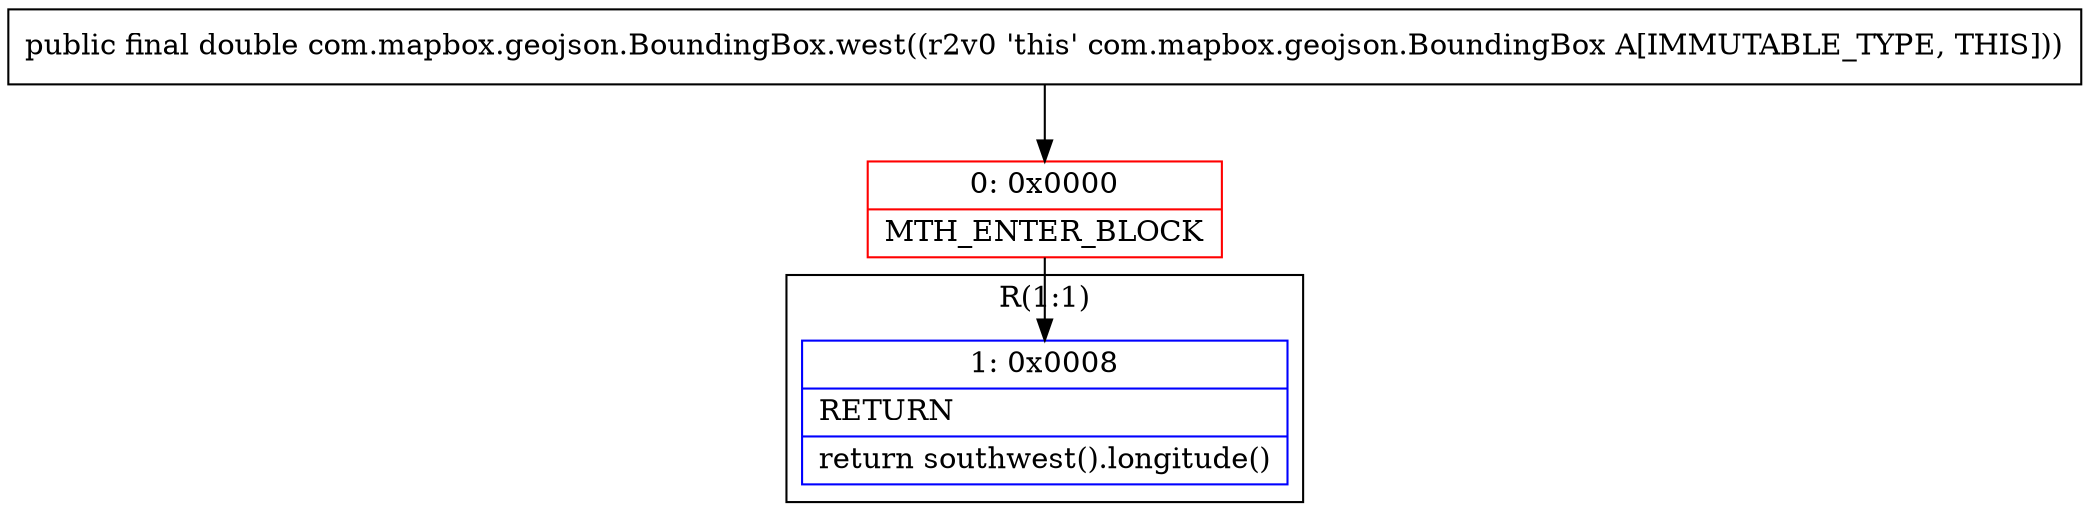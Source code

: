 digraph "CFG forcom.mapbox.geojson.BoundingBox.west()D" {
subgraph cluster_Region_1793754379 {
label = "R(1:1)";
node [shape=record,color=blue];
Node_1 [shape=record,label="{1\:\ 0x0008|RETURN\l|return southwest().longitude()\l}"];
}
Node_0 [shape=record,color=red,label="{0\:\ 0x0000|MTH_ENTER_BLOCK\l}"];
MethodNode[shape=record,label="{public final double com.mapbox.geojson.BoundingBox.west((r2v0 'this' com.mapbox.geojson.BoundingBox A[IMMUTABLE_TYPE, THIS])) }"];
MethodNode -> Node_0;
Node_0 -> Node_1;
}


